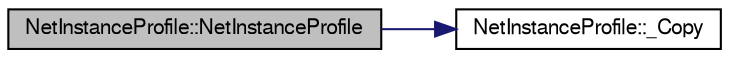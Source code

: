 digraph G
{
  edge [fontname="FreeSans",fontsize="10",labelfontname="FreeSans",labelfontsize="10"];
  node [fontname="FreeSans",fontsize="10",shape=record];
  rankdir=LR;
  Node1 [label="NetInstanceProfile::NetInstanceProfile",height=0.2,width=0.4,color="black", fillcolor="grey75", style="filled" fontcolor="black"];
  Node1 -> Node2 [color="midnightblue",fontsize="10",style="solid",fontname="FreeSans"];
  Node2 [label="NetInstanceProfile::_Copy",height=0.2,width=0.4,color="black", fillcolor="white", style="filled",URL="$class_net_instance_profile.html#ae96dad76802406e1d123fd6b529fe8e8"];
}
